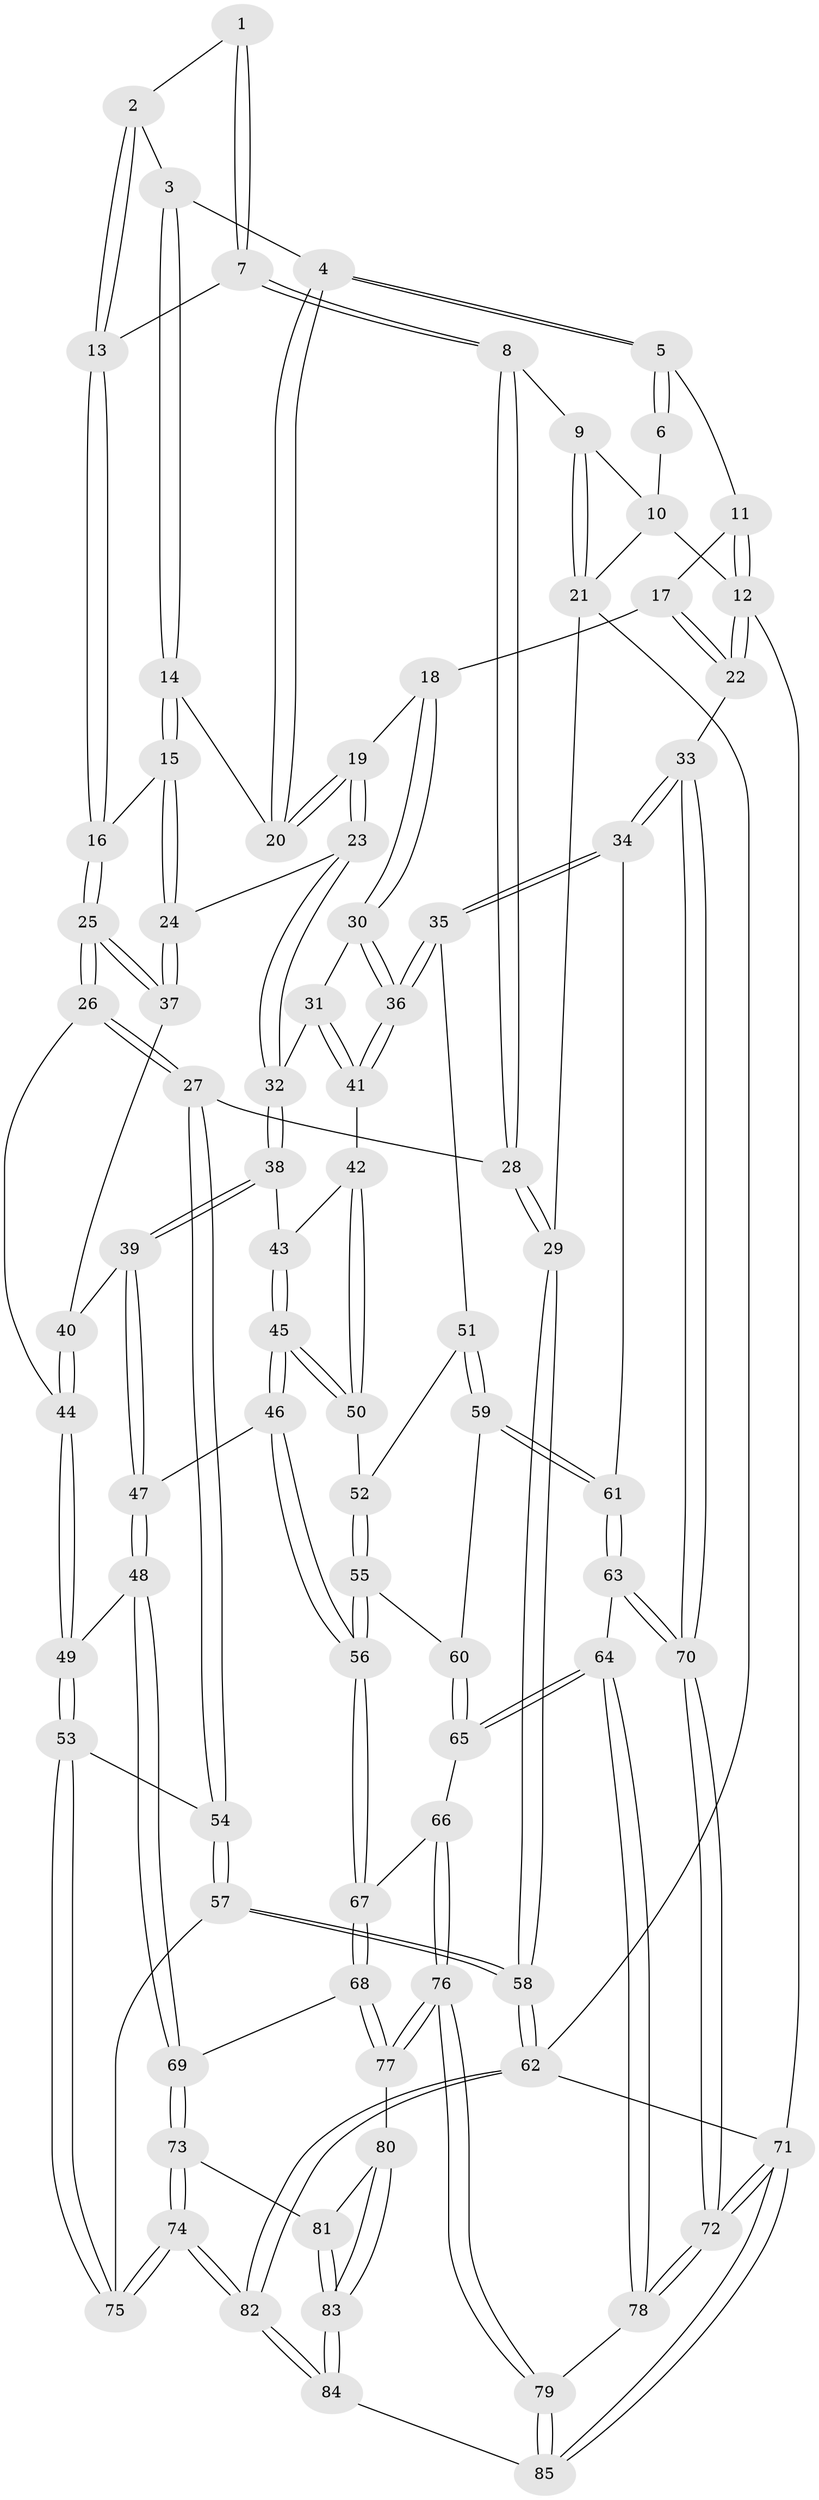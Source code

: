 // Generated by graph-tools (version 1.1) at 2025/03/03/09/25 03:03:23]
// undirected, 85 vertices, 209 edges
graph export_dot {
graph [start="1"]
  node [color=gray90,style=filled];
  1 [pos="+0.4011151229510297+0.009967879915792741"];
  2 [pos="+0.4273774450287632+0.10126085231454536"];
  3 [pos="+0.4805096507878655+0.13988959830494888"];
  4 [pos="+0.7242709407346443+0"];
  5 [pos="+0.7221803271770842+0"];
  6 [pos="+0.3886854002326208+0"];
  7 [pos="+0.27525769129494565+0.22463251104972712"];
  8 [pos="+0.24908311952545917+0.23154775312268983"];
  9 [pos="+0.1514127154255343+0.11987255758181169"];
  10 [pos="+0.0686627667454426+0"];
  11 [pos="+1+0"];
  12 [pos="+1+0"];
  13 [pos="+0.3843648656288267+0.22704190507577673"];
  14 [pos="+0.559158478265708+0.21525285805589237"];
  15 [pos="+0.5250431230631774+0.2712114574889275"];
  16 [pos="+0.4406914196279952+0.2744457706274349"];
  17 [pos="+0.9219037207867338+0.17806455137083224"];
  18 [pos="+0.7953772258385954+0.1709411069732451"];
  19 [pos="+0.7639237096065549+0.13431333721863523"];
  20 [pos="+0.7402704490090188+0.0997750953748396"];
  21 [pos="+0+0.42868965478801446"];
  22 [pos="+1+0.23334968018818902"];
  23 [pos="+0.6339114074423978+0.33679789558682427"];
  24 [pos="+0.5449711238190404+0.31870190252794106"];
  25 [pos="+0.33865742786349695+0.4594638017522757"];
  26 [pos="+0.3136596029476354+0.48064439133188125"];
  27 [pos="+0.22633372285137834+0.4747090577964214"];
  28 [pos="+0.2123656215812425+0.46524703838850334"];
  29 [pos="+0+0.45448872746259383"];
  30 [pos="+0.7972573548972264+0.1884889230461441"];
  31 [pos="+0.7346144272416161+0.4114971161183532"];
  32 [pos="+0.7245814417587407+0.41660522392017946"];
  33 [pos="+1+0.46131011786650167"];
  34 [pos="+1+0.4866328621835264"];
  35 [pos="+1+0.48454101997033566"];
  36 [pos="+0.9966649510882867+0.47828355447329834"];
  37 [pos="+0.5380420465536873+0.400684234277623"];
  38 [pos="+0.6467763742855437+0.504776777899194"];
  39 [pos="+0.6461781288007427+0.50499302315621"];
  40 [pos="+0.5851788352053792+0.4640722774654325"];
  41 [pos="+0.9347585245434755+0.49021646052484535"];
  42 [pos="+0.8587918710263502+0.5584719384896581"];
  43 [pos="+0.7289200076090043+0.5604647960341634"];
  44 [pos="+0.39293748934214934+0.5501432002091265"];
  45 [pos="+0.761997874950268+0.6953966965614616"];
  46 [pos="+0.7606029169809699+0.7011613911384048"];
  47 [pos="+0.622618020489043+0.5526955867758829"];
  48 [pos="+0.5231407056994033+0.6975941691648042"];
  49 [pos="+0.48700812094597556+0.6851201438413399"];
  50 [pos="+0.8541942082461912+0.5706309273445002"];
  51 [pos="+0.8882802994269703+0.6736778535158204"];
  52 [pos="+0.8707756923268302+0.6604632829442962"];
  53 [pos="+0.3279512002877611+0.7668399292213676"];
  54 [pos="+0.22164100520257152+0.655930746366066"];
  55 [pos="+0.7784109072235652+0.708280491258857"];
  56 [pos="+0.7602266874775225+0.7057705282301877"];
  57 [pos="+0.0889937047257258+0.7869224465372614"];
  58 [pos="+0+0.9446481782408873"];
  59 [pos="+0.9047818532643733+0.7180826484540527"];
  60 [pos="+0.8327903495352588+0.7271212627175991"];
  61 [pos="+0.9340414120992091+0.7310582281955222"];
  62 [pos="+0+1"];
  63 [pos="+0.9735920251197815+0.828584556148451"];
  64 [pos="+0.92947187368748+0.8578567315690067"];
  65 [pos="+0.8745246449465096+0.8287929926433356"];
  66 [pos="+0.7955344158256041+0.8179078098780835"];
  67 [pos="+0.7499301324746364+0.716602976897001"];
  68 [pos="+0.6057128418546034+0.7660523353335689"];
  69 [pos="+0.5452931560254621+0.7292444076036313"];
  70 [pos="+1+0.8352884657492161"];
  71 [pos="+1+1"];
  72 [pos="+1+1"];
  73 [pos="+0.46651756495513724+0.8711663922686053"];
  74 [pos="+0.3204256308767975+0.963233580618957"];
  75 [pos="+0.31287013943797054+0.8107957665512585"];
  76 [pos="+0.7267813935905927+0.9250535948897053"];
  77 [pos="+0.6406991666588161+0.8654855349554126"];
  78 [pos="+0.8950726011064707+0.9309078970093619"];
  79 [pos="+0.8011731384107441+1"];
  80 [pos="+0.6113717077722044+0.9001323636265467"];
  81 [pos="+0.5071593725010068+0.9155781988855313"];
  82 [pos="+0.20196978702634555+1"];
  83 [pos="+0.5233935895868147+1"];
  84 [pos="+0.48210934514294873+1"];
  85 [pos="+0.7931532993271038+1"];
  1 -- 2;
  1 -- 7;
  1 -- 7;
  2 -- 3;
  2 -- 13;
  2 -- 13;
  3 -- 4;
  3 -- 14;
  3 -- 14;
  4 -- 5;
  4 -- 5;
  4 -- 20;
  4 -- 20;
  5 -- 6;
  5 -- 6;
  5 -- 11;
  6 -- 10;
  7 -- 8;
  7 -- 8;
  7 -- 13;
  8 -- 9;
  8 -- 28;
  8 -- 28;
  9 -- 10;
  9 -- 21;
  9 -- 21;
  10 -- 12;
  10 -- 21;
  11 -- 12;
  11 -- 12;
  11 -- 17;
  12 -- 22;
  12 -- 22;
  12 -- 71;
  13 -- 16;
  13 -- 16;
  14 -- 15;
  14 -- 15;
  14 -- 20;
  15 -- 16;
  15 -- 24;
  15 -- 24;
  16 -- 25;
  16 -- 25;
  17 -- 18;
  17 -- 22;
  17 -- 22;
  18 -- 19;
  18 -- 30;
  18 -- 30;
  19 -- 20;
  19 -- 20;
  19 -- 23;
  19 -- 23;
  21 -- 29;
  21 -- 62;
  22 -- 33;
  23 -- 24;
  23 -- 32;
  23 -- 32;
  24 -- 37;
  24 -- 37;
  25 -- 26;
  25 -- 26;
  25 -- 37;
  25 -- 37;
  26 -- 27;
  26 -- 27;
  26 -- 44;
  27 -- 28;
  27 -- 54;
  27 -- 54;
  28 -- 29;
  28 -- 29;
  29 -- 58;
  29 -- 58;
  30 -- 31;
  30 -- 36;
  30 -- 36;
  31 -- 32;
  31 -- 41;
  31 -- 41;
  32 -- 38;
  32 -- 38;
  33 -- 34;
  33 -- 34;
  33 -- 70;
  33 -- 70;
  34 -- 35;
  34 -- 35;
  34 -- 61;
  35 -- 36;
  35 -- 36;
  35 -- 51;
  36 -- 41;
  36 -- 41;
  37 -- 40;
  38 -- 39;
  38 -- 39;
  38 -- 43;
  39 -- 40;
  39 -- 47;
  39 -- 47;
  40 -- 44;
  40 -- 44;
  41 -- 42;
  42 -- 43;
  42 -- 50;
  42 -- 50;
  43 -- 45;
  43 -- 45;
  44 -- 49;
  44 -- 49;
  45 -- 46;
  45 -- 46;
  45 -- 50;
  45 -- 50;
  46 -- 47;
  46 -- 56;
  46 -- 56;
  47 -- 48;
  47 -- 48;
  48 -- 49;
  48 -- 69;
  48 -- 69;
  49 -- 53;
  49 -- 53;
  50 -- 52;
  51 -- 52;
  51 -- 59;
  51 -- 59;
  52 -- 55;
  52 -- 55;
  53 -- 54;
  53 -- 75;
  53 -- 75;
  54 -- 57;
  54 -- 57;
  55 -- 56;
  55 -- 56;
  55 -- 60;
  56 -- 67;
  56 -- 67;
  57 -- 58;
  57 -- 58;
  57 -- 75;
  58 -- 62;
  58 -- 62;
  59 -- 60;
  59 -- 61;
  59 -- 61;
  60 -- 65;
  60 -- 65;
  61 -- 63;
  61 -- 63;
  62 -- 82;
  62 -- 82;
  62 -- 71;
  63 -- 64;
  63 -- 70;
  63 -- 70;
  64 -- 65;
  64 -- 65;
  64 -- 78;
  64 -- 78;
  65 -- 66;
  66 -- 67;
  66 -- 76;
  66 -- 76;
  67 -- 68;
  67 -- 68;
  68 -- 69;
  68 -- 77;
  68 -- 77;
  69 -- 73;
  69 -- 73;
  70 -- 72;
  70 -- 72;
  71 -- 72;
  71 -- 72;
  71 -- 85;
  71 -- 85;
  72 -- 78;
  72 -- 78;
  73 -- 74;
  73 -- 74;
  73 -- 81;
  74 -- 75;
  74 -- 75;
  74 -- 82;
  74 -- 82;
  76 -- 77;
  76 -- 77;
  76 -- 79;
  76 -- 79;
  77 -- 80;
  78 -- 79;
  79 -- 85;
  79 -- 85;
  80 -- 81;
  80 -- 83;
  80 -- 83;
  81 -- 83;
  81 -- 83;
  82 -- 84;
  82 -- 84;
  83 -- 84;
  83 -- 84;
  84 -- 85;
}
